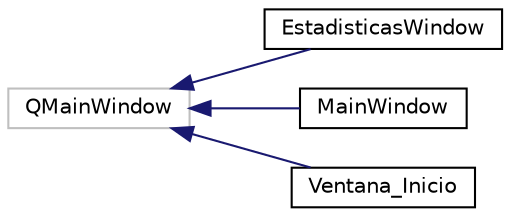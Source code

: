 digraph "Graphical Class Hierarchy"
{
  edge [fontname="Helvetica",fontsize="10",labelfontname="Helvetica",labelfontsize="10"];
  node [fontname="Helvetica",fontsize="10",shape=record];
  rankdir="LR";
  Node2 [label="QMainWindow",height=0.2,width=0.4,color="grey75", fillcolor="white", style="filled"];
  Node2 -> Node0 [dir="back",color="midnightblue",fontsize="10",style="solid",fontname="Helvetica"];
  Node0 [label="EstadisticasWindow",height=0.2,width=0.4,color="black", fillcolor="white", style="filled",URL="$classEstadisticasWindow.html",tooltip="Ventana para mostrar las estadisticas del juego. "];
  Node2 -> Node4 [dir="back",color="midnightblue",fontsize="10",style="solid",fontname="Helvetica"];
  Node4 [label="MainWindow",height=0.2,width=0.4,color="black", fillcolor="white", style="filled",URL="$classMainWindow.html",tooltip="Clase que gestiona la ventana principal y el juego. "];
  Node2 -> Node5 [dir="back",color="midnightblue",fontsize="10",style="solid",fontname="Helvetica"];
  Node5 [label="Ventana_Inicio",height=0.2,width=0.4,color="black", fillcolor="white", style="filled",URL="$classVentana__Inicio.html",tooltip="Ventana de inicio. "];
}
